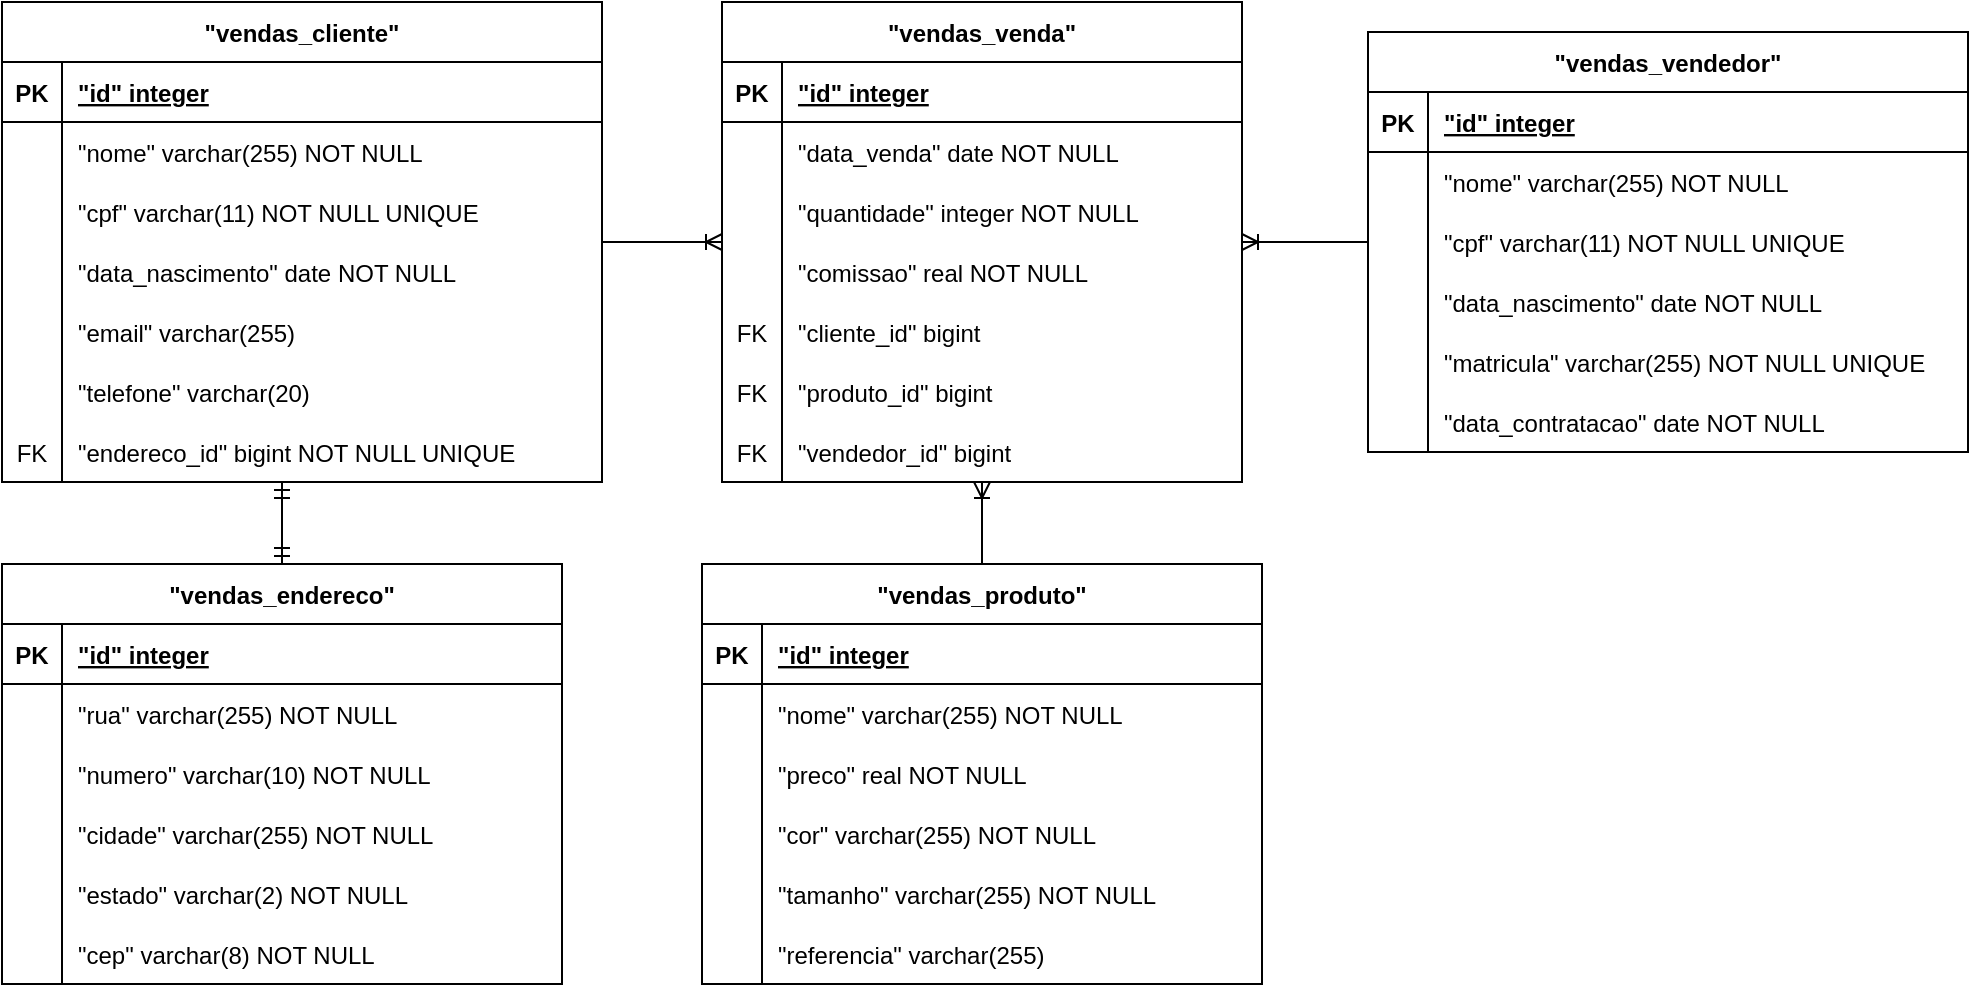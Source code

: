 <mxfile version="24.5.4" type="github">
  <diagram name="Page-1" id="e56a1550-8fbb-45ad-956c-1786394a9013">
    <mxGraphModel dx="2257" dy="690" grid="1" gridSize="10" guides="1" tooltips="1" connect="1" arrows="1" fold="1" page="1" pageScale="1" pageWidth="1100" pageHeight="850" background="none" math="0" shadow="0">
      <root>
        <mxCell id="0" />
        <mxCell id="1" parent="0" />
        <mxCell id="yMvYgfVgw_sqrPwZ4Fe--43" value="&quot;vendas_vendedor&quot;" style="shape=table;startSize=30;container=1;collapsible=1;childLayout=tableLayout;fixedRows=1;rowLines=0;fontStyle=1;align=center;resizeLast=1;" vertex="1" parent="1">
          <mxGeometry x="-397" y="55" width="300" height="210" as="geometry" />
        </mxCell>
        <mxCell id="yMvYgfVgw_sqrPwZ4Fe--44" value="" style="shape=tableRow;horizontal=0;startSize=0;swimlaneHead=0;swimlaneBody=0;fillColor=none;collapsible=0;dropTarget=0;points=[[0,0.5],[1,0.5]];portConstraint=eastwest;strokeColor=inherit;top=0;left=0;right=0;bottom=1;" vertex="1" parent="yMvYgfVgw_sqrPwZ4Fe--43">
          <mxGeometry y="30" width="300" height="30" as="geometry" />
        </mxCell>
        <mxCell id="yMvYgfVgw_sqrPwZ4Fe--45" value="PK" style="shape=partialRectangle;overflow=hidden;connectable=0;fillColor=none;strokeColor=inherit;top=0;left=0;bottom=0;right=0;fontStyle=1;" vertex="1" parent="yMvYgfVgw_sqrPwZ4Fe--44">
          <mxGeometry width="30" height="30" as="geometry">
            <mxRectangle width="30" height="30" as="alternateBounds" />
          </mxGeometry>
        </mxCell>
        <mxCell id="yMvYgfVgw_sqrPwZ4Fe--46" value="&quot;id&quot; integer " style="shape=partialRectangle;overflow=hidden;connectable=0;fillColor=none;align=left;strokeColor=inherit;top=0;left=0;bottom=0;right=0;spacingLeft=6;fontStyle=5;" vertex="1" parent="yMvYgfVgw_sqrPwZ4Fe--44">
          <mxGeometry x="30" width="270" height="30" as="geometry">
            <mxRectangle width="270" height="30" as="alternateBounds" />
          </mxGeometry>
        </mxCell>
        <mxCell id="yMvYgfVgw_sqrPwZ4Fe--47" value="" style="shape=tableRow;horizontal=0;startSize=0;swimlaneHead=0;swimlaneBody=0;fillColor=none;collapsible=0;dropTarget=0;points=[[0,0.5],[1,0.5]];portConstraint=eastwest;strokeColor=inherit;top=0;left=0;right=0;bottom=0;" vertex="1" parent="yMvYgfVgw_sqrPwZ4Fe--43">
          <mxGeometry y="60" width="300" height="30" as="geometry" />
        </mxCell>
        <mxCell id="yMvYgfVgw_sqrPwZ4Fe--48" value="" style="shape=partialRectangle;overflow=hidden;connectable=0;fillColor=none;strokeColor=inherit;top=0;left=0;bottom=0;right=0;" vertex="1" parent="yMvYgfVgw_sqrPwZ4Fe--47">
          <mxGeometry width="30" height="30" as="geometry">
            <mxRectangle width="30" height="30" as="alternateBounds" />
          </mxGeometry>
        </mxCell>
        <mxCell id="yMvYgfVgw_sqrPwZ4Fe--49" value="&quot;nome&quot; varchar(255) NOT NULL" style="shape=partialRectangle;overflow=hidden;connectable=0;fillColor=none;align=left;strokeColor=inherit;top=0;left=0;bottom=0;right=0;spacingLeft=6;" vertex="1" parent="yMvYgfVgw_sqrPwZ4Fe--47">
          <mxGeometry x="30" width="270" height="30" as="geometry">
            <mxRectangle width="270" height="30" as="alternateBounds" />
          </mxGeometry>
        </mxCell>
        <mxCell id="yMvYgfVgw_sqrPwZ4Fe--50" value="" style="shape=tableRow;horizontal=0;startSize=0;swimlaneHead=0;swimlaneBody=0;fillColor=none;collapsible=0;dropTarget=0;points=[[0,0.5],[1,0.5]];portConstraint=eastwest;strokeColor=inherit;top=0;left=0;right=0;bottom=0;" vertex="1" parent="yMvYgfVgw_sqrPwZ4Fe--43">
          <mxGeometry y="90" width="300" height="30" as="geometry" />
        </mxCell>
        <mxCell id="yMvYgfVgw_sqrPwZ4Fe--51" value="" style="shape=partialRectangle;overflow=hidden;connectable=0;fillColor=none;strokeColor=inherit;top=0;left=0;bottom=0;right=0;" vertex="1" parent="yMvYgfVgw_sqrPwZ4Fe--50">
          <mxGeometry width="30" height="30" as="geometry">
            <mxRectangle width="30" height="30" as="alternateBounds" />
          </mxGeometry>
        </mxCell>
        <mxCell id="yMvYgfVgw_sqrPwZ4Fe--52" value="&quot;cpf&quot; varchar(11) NOT NULL UNIQUE" style="shape=partialRectangle;overflow=hidden;connectable=0;fillColor=none;align=left;strokeColor=inherit;top=0;left=0;bottom=0;right=0;spacingLeft=6;" vertex="1" parent="yMvYgfVgw_sqrPwZ4Fe--50">
          <mxGeometry x="30" width="270" height="30" as="geometry">
            <mxRectangle width="270" height="30" as="alternateBounds" />
          </mxGeometry>
        </mxCell>
        <mxCell id="yMvYgfVgw_sqrPwZ4Fe--53" value="" style="shape=tableRow;horizontal=0;startSize=0;swimlaneHead=0;swimlaneBody=0;fillColor=none;collapsible=0;dropTarget=0;points=[[0,0.5],[1,0.5]];portConstraint=eastwest;strokeColor=inherit;top=0;left=0;right=0;bottom=0;" vertex="1" parent="yMvYgfVgw_sqrPwZ4Fe--43">
          <mxGeometry y="120" width="300" height="30" as="geometry" />
        </mxCell>
        <mxCell id="yMvYgfVgw_sqrPwZ4Fe--54" value="" style="shape=partialRectangle;overflow=hidden;connectable=0;fillColor=none;strokeColor=inherit;top=0;left=0;bottom=0;right=0;" vertex="1" parent="yMvYgfVgw_sqrPwZ4Fe--53">
          <mxGeometry width="30" height="30" as="geometry">
            <mxRectangle width="30" height="30" as="alternateBounds" />
          </mxGeometry>
        </mxCell>
        <mxCell id="yMvYgfVgw_sqrPwZ4Fe--55" value="&quot;data_nascimento&quot; date NOT NULL" style="shape=partialRectangle;overflow=hidden;connectable=0;fillColor=none;align=left;strokeColor=inherit;top=0;left=0;bottom=0;right=0;spacingLeft=6;" vertex="1" parent="yMvYgfVgw_sqrPwZ4Fe--53">
          <mxGeometry x="30" width="270" height="30" as="geometry">
            <mxRectangle width="270" height="30" as="alternateBounds" />
          </mxGeometry>
        </mxCell>
        <mxCell id="yMvYgfVgw_sqrPwZ4Fe--56" value="" style="shape=tableRow;horizontal=0;startSize=0;swimlaneHead=0;swimlaneBody=0;fillColor=none;collapsible=0;dropTarget=0;points=[[0,0.5],[1,0.5]];portConstraint=eastwest;strokeColor=inherit;top=0;left=0;right=0;bottom=0;" vertex="1" parent="yMvYgfVgw_sqrPwZ4Fe--43">
          <mxGeometry y="150" width="300" height="30" as="geometry" />
        </mxCell>
        <mxCell id="yMvYgfVgw_sqrPwZ4Fe--57" value="" style="shape=partialRectangle;overflow=hidden;connectable=0;fillColor=none;strokeColor=inherit;top=0;left=0;bottom=0;right=0;" vertex="1" parent="yMvYgfVgw_sqrPwZ4Fe--56">
          <mxGeometry width="30" height="30" as="geometry">
            <mxRectangle width="30" height="30" as="alternateBounds" />
          </mxGeometry>
        </mxCell>
        <mxCell id="yMvYgfVgw_sqrPwZ4Fe--58" value="&quot;matricula&quot; varchar(255) NOT NULL UNIQUE" style="shape=partialRectangle;overflow=hidden;connectable=0;fillColor=none;align=left;strokeColor=inherit;top=0;left=0;bottom=0;right=0;spacingLeft=6;" vertex="1" parent="yMvYgfVgw_sqrPwZ4Fe--56">
          <mxGeometry x="30" width="270" height="30" as="geometry">
            <mxRectangle width="270" height="30" as="alternateBounds" />
          </mxGeometry>
        </mxCell>
        <mxCell id="yMvYgfVgw_sqrPwZ4Fe--59" value="" style="shape=tableRow;horizontal=0;startSize=0;swimlaneHead=0;swimlaneBody=0;fillColor=none;collapsible=0;dropTarget=0;points=[[0,0.5],[1,0.5]];portConstraint=eastwest;strokeColor=inherit;top=0;left=0;right=0;bottom=0;" vertex="1" parent="yMvYgfVgw_sqrPwZ4Fe--43">
          <mxGeometry y="180" width="300" height="30" as="geometry" />
        </mxCell>
        <mxCell id="yMvYgfVgw_sqrPwZ4Fe--60" value="" style="shape=partialRectangle;overflow=hidden;connectable=0;fillColor=none;strokeColor=inherit;top=0;left=0;bottom=0;right=0;" vertex="1" parent="yMvYgfVgw_sqrPwZ4Fe--59">
          <mxGeometry width="30" height="30" as="geometry">
            <mxRectangle width="30" height="30" as="alternateBounds" />
          </mxGeometry>
        </mxCell>
        <mxCell id="yMvYgfVgw_sqrPwZ4Fe--61" value="&quot;data_contratacao&quot; date NOT NULL" style="shape=partialRectangle;overflow=hidden;connectable=0;fillColor=none;align=left;strokeColor=inherit;top=0;left=0;bottom=0;right=0;spacingLeft=6;" vertex="1" parent="yMvYgfVgw_sqrPwZ4Fe--59">
          <mxGeometry x="30" width="270" height="30" as="geometry">
            <mxRectangle width="270" height="30" as="alternateBounds" />
          </mxGeometry>
        </mxCell>
        <mxCell id="yMvYgfVgw_sqrPwZ4Fe--62" value="&quot;vendas_cliente&quot;" style="shape=table;startSize=30;container=1;collapsible=1;childLayout=tableLayout;fixedRows=1;rowLines=0;fontStyle=1;align=center;resizeLast=1;" vertex="1" parent="1">
          <mxGeometry x="-1080" y="40" width="300" height="240" as="geometry" />
        </mxCell>
        <mxCell id="yMvYgfVgw_sqrPwZ4Fe--63" value="" style="shape=tableRow;horizontal=0;startSize=0;swimlaneHead=0;swimlaneBody=0;fillColor=none;collapsible=0;dropTarget=0;points=[[0,0.5],[1,0.5]];portConstraint=eastwest;strokeColor=inherit;top=0;left=0;right=0;bottom=1;" vertex="1" parent="yMvYgfVgw_sqrPwZ4Fe--62">
          <mxGeometry y="30" width="300" height="30" as="geometry" />
        </mxCell>
        <mxCell id="yMvYgfVgw_sqrPwZ4Fe--64" value="PK" style="shape=partialRectangle;overflow=hidden;connectable=0;fillColor=none;strokeColor=inherit;top=0;left=0;bottom=0;right=0;fontStyle=1;" vertex="1" parent="yMvYgfVgw_sqrPwZ4Fe--63">
          <mxGeometry width="30" height="30" as="geometry">
            <mxRectangle width="30" height="30" as="alternateBounds" />
          </mxGeometry>
        </mxCell>
        <mxCell id="yMvYgfVgw_sqrPwZ4Fe--65" value="&quot;id&quot; integer " style="shape=partialRectangle;overflow=hidden;connectable=0;fillColor=none;align=left;strokeColor=inherit;top=0;left=0;bottom=0;right=0;spacingLeft=6;fontStyle=5;" vertex="1" parent="yMvYgfVgw_sqrPwZ4Fe--63">
          <mxGeometry x="30" width="270" height="30" as="geometry">
            <mxRectangle width="270" height="30" as="alternateBounds" />
          </mxGeometry>
        </mxCell>
        <mxCell id="yMvYgfVgw_sqrPwZ4Fe--66" value="" style="shape=tableRow;horizontal=0;startSize=0;swimlaneHead=0;swimlaneBody=0;fillColor=none;collapsible=0;dropTarget=0;points=[[0,0.5],[1,0.5]];portConstraint=eastwest;strokeColor=inherit;top=0;left=0;right=0;bottom=0;" vertex="1" parent="yMvYgfVgw_sqrPwZ4Fe--62">
          <mxGeometry y="60" width="300" height="30" as="geometry" />
        </mxCell>
        <mxCell id="yMvYgfVgw_sqrPwZ4Fe--67" value="" style="shape=partialRectangle;overflow=hidden;connectable=0;fillColor=none;strokeColor=inherit;top=0;left=0;bottom=0;right=0;" vertex="1" parent="yMvYgfVgw_sqrPwZ4Fe--66">
          <mxGeometry width="30" height="30" as="geometry">
            <mxRectangle width="30" height="30" as="alternateBounds" />
          </mxGeometry>
        </mxCell>
        <mxCell id="yMvYgfVgw_sqrPwZ4Fe--68" value="&quot;nome&quot; varchar(255) NOT NULL" style="shape=partialRectangle;overflow=hidden;connectable=0;fillColor=none;align=left;strokeColor=inherit;top=0;left=0;bottom=0;right=0;spacingLeft=6;" vertex="1" parent="yMvYgfVgw_sqrPwZ4Fe--66">
          <mxGeometry x="30" width="270" height="30" as="geometry">
            <mxRectangle width="270" height="30" as="alternateBounds" />
          </mxGeometry>
        </mxCell>
        <mxCell id="yMvYgfVgw_sqrPwZ4Fe--69" value="" style="shape=tableRow;horizontal=0;startSize=0;swimlaneHead=0;swimlaneBody=0;fillColor=none;collapsible=0;dropTarget=0;points=[[0,0.5],[1,0.5]];portConstraint=eastwest;strokeColor=inherit;top=0;left=0;right=0;bottom=0;" vertex="1" parent="yMvYgfVgw_sqrPwZ4Fe--62">
          <mxGeometry y="90" width="300" height="30" as="geometry" />
        </mxCell>
        <mxCell id="yMvYgfVgw_sqrPwZ4Fe--70" value="" style="shape=partialRectangle;overflow=hidden;connectable=0;fillColor=none;strokeColor=inherit;top=0;left=0;bottom=0;right=0;" vertex="1" parent="yMvYgfVgw_sqrPwZ4Fe--69">
          <mxGeometry width="30" height="30" as="geometry">
            <mxRectangle width="30" height="30" as="alternateBounds" />
          </mxGeometry>
        </mxCell>
        <mxCell id="yMvYgfVgw_sqrPwZ4Fe--71" value="&quot;cpf&quot; varchar(11) NOT NULL UNIQUE" style="shape=partialRectangle;overflow=hidden;connectable=0;fillColor=none;align=left;strokeColor=inherit;top=0;left=0;bottom=0;right=0;spacingLeft=6;" vertex="1" parent="yMvYgfVgw_sqrPwZ4Fe--69">
          <mxGeometry x="30" width="270" height="30" as="geometry">
            <mxRectangle width="270" height="30" as="alternateBounds" />
          </mxGeometry>
        </mxCell>
        <mxCell id="yMvYgfVgw_sqrPwZ4Fe--72" value="" style="shape=tableRow;horizontal=0;startSize=0;swimlaneHead=0;swimlaneBody=0;fillColor=none;collapsible=0;dropTarget=0;points=[[0,0.5],[1,0.5]];portConstraint=eastwest;strokeColor=inherit;top=0;left=0;right=0;bottom=0;" vertex="1" parent="yMvYgfVgw_sqrPwZ4Fe--62">
          <mxGeometry y="120" width="300" height="30" as="geometry" />
        </mxCell>
        <mxCell id="yMvYgfVgw_sqrPwZ4Fe--73" value="" style="shape=partialRectangle;overflow=hidden;connectable=0;fillColor=none;strokeColor=inherit;top=0;left=0;bottom=0;right=0;" vertex="1" parent="yMvYgfVgw_sqrPwZ4Fe--72">
          <mxGeometry width="30" height="30" as="geometry">
            <mxRectangle width="30" height="30" as="alternateBounds" />
          </mxGeometry>
        </mxCell>
        <mxCell id="yMvYgfVgw_sqrPwZ4Fe--74" value="&quot;data_nascimento&quot; date NOT NULL" style="shape=partialRectangle;overflow=hidden;connectable=0;fillColor=none;align=left;strokeColor=inherit;top=0;left=0;bottom=0;right=0;spacingLeft=6;" vertex="1" parent="yMvYgfVgw_sqrPwZ4Fe--72">
          <mxGeometry x="30" width="270" height="30" as="geometry">
            <mxRectangle width="270" height="30" as="alternateBounds" />
          </mxGeometry>
        </mxCell>
        <mxCell id="yMvYgfVgw_sqrPwZ4Fe--75" value="" style="shape=tableRow;horizontal=0;startSize=0;swimlaneHead=0;swimlaneBody=0;fillColor=none;collapsible=0;dropTarget=0;points=[[0,0.5],[1,0.5]];portConstraint=eastwest;strokeColor=inherit;top=0;left=0;right=0;bottom=0;" vertex="1" parent="yMvYgfVgw_sqrPwZ4Fe--62">
          <mxGeometry y="150" width="300" height="30" as="geometry" />
        </mxCell>
        <mxCell id="yMvYgfVgw_sqrPwZ4Fe--76" value="" style="shape=partialRectangle;overflow=hidden;connectable=0;fillColor=none;strokeColor=inherit;top=0;left=0;bottom=0;right=0;" vertex="1" parent="yMvYgfVgw_sqrPwZ4Fe--75">
          <mxGeometry width="30" height="30" as="geometry">
            <mxRectangle width="30" height="30" as="alternateBounds" />
          </mxGeometry>
        </mxCell>
        <mxCell id="yMvYgfVgw_sqrPwZ4Fe--77" value="&quot;email&quot; varchar(255) " style="shape=partialRectangle;overflow=hidden;connectable=0;fillColor=none;align=left;strokeColor=inherit;top=0;left=0;bottom=0;right=0;spacingLeft=6;" vertex="1" parent="yMvYgfVgw_sqrPwZ4Fe--75">
          <mxGeometry x="30" width="270" height="30" as="geometry">
            <mxRectangle width="270" height="30" as="alternateBounds" />
          </mxGeometry>
        </mxCell>
        <mxCell id="yMvYgfVgw_sqrPwZ4Fe--78" value="" style="shape=tableRow;horizontal=0;startSize=0;swimlaneHead=0;swimlaneBody=0;fillColor=none;collapsible=0;dropTarget=0;points=[[0,0.5],[1,0.5]];portConstraint=eastwest;strokeColor=inherit;top=0;left=0;right=0;bottom=0;" vertex="1" parent="yMvYgfVgw_sqrPwZ4Fe--62">
          <mxGeometry y="180" width="300" height="30" as="geometry" />
        </mxCell>
        <mxCell id="yMvYgfVgw_sqrPwZ4Fe--79" value="" style="shape=partialRectangle;overflow=hidden;connectable=0;fillColor=none;strokeColor=inherit;top=0;left=0;bottom=0;right=0;" vertex="1" parent="yMvYgfVgw_sqrPwZ4Fe--78">
          <mxGeometry width="30" height="30" as="geometry">
            <mxRectangle width="30" height="30" as="alternateBounds" />
          </mxGeometry>
        </mxCell>
        <mxCell id="yMvYgfVgw_sqrPwZ4Fe--80" value="&quot;telefone&quot; varchar(20) " style="shape=partialRectangle;overflow=hidden;connectable=0;fillColor=none;align=left;strokeColor=inherit;top=0;left=0;bottom=0;right=0;spacingLeft=6;" vertex="1" parent="yMvYgfVgw_sqrPwZ4Fe--78">
          <mxGeometry x="30" width="270" height="30" as="geometry">
            <mxRectangle width="270" height="30" as="alternateBounds" />
          </mxGeometry>
        </mxCell>
        <mxCell id="yMvYgfVgw_sqrPwZ4Fe--81" value="" style="shape=tableRow;horizontal=0;startSize=0;swimlaneHead=0;swimlaneBody=0;fillColor=none;collapsible=0;dropTarget=0;points=[[0,0.5],[1,0.5]];portConstraint=eastwest;strokeColor=inherit;top=0;left=0;right=0;bottom=0;" vertex="1" parent="yMvYgfVgw_sqrPwZ4Fe--62">
          <mxGeometry y="210" width="300" height="30" as="geometry" />
        </mxCell>
        <mxCell id="yMvYgfVgw_sqrPwZ4Fe--82" value="FK" style="shape=partialRectangle;overflow=hidden;connectable=0;fillColor=none;strokeColor=inherit;top=0;left=0;bottom=0;right=0;fontStyle=0" vertex="1" parent="yMvYgfVgw_sqrPwZ4Fe--81">
          <mxGeometry width="30" height="30" as="geometry">
            <mxRectangle width="30" height="30" as="alternateBounds" />
          </mxGeometry>
        </mxCell>
        <mxCell id="yMvYgfVgw_sqrPwZ4Fe--83" value="&quot;endereco_id&quot; bigint NOT NULL UNIQUE" style="shape=partialRectangle;overflow=hidden;connectable=0;fillColor=none;align=left;strokeColor=inherit;top=0;left=0;bottom=0;right=0;spacingLeft=6;" vertex="1" parent="yMvYgfVgw_sqrPwZ4Fe--81">
          <mxGeometry x="30" width="270" height="30" as="geometry">
            <mxRectangle width="270" height="30" as="alternateBounds" />
          </mxGeometry>
        </mxCell>
        <mxCell id="yMvYgfVgw_sqrPwZ4Fe--84" value="&quot;vendas_produto&quot;" style="shape=table;startSize=30;container=1;collapsible=1;childLayout=tableLayout;fixedRows=1;rowLines=0;fontStyle=1;align=center;resizeLast=1;" vertex="1" parent="1">
          <mxGeometry x="-730" y="321" width="280" height="210" as="geometry" />
        </mxCell>
        <mxCell id="yMvYgfVgw_sqrPwZ4Fe--85" value="" style="shape=tableRow;horizontal=0;startSize=0;swimlaneHead=0;swimlaneBody=0;fillColor=none;collapsible=0;dropTarget=0;points=[[0,0.5],[1,0.5]];portConstraint=eastwest;strokeColor=inherit;top=0;left=0;right=0;bottom=1;" vertex="1" parent="yMvYgfVgw_sqrPwZ4Fe--84">
          <mxGeometry y="30" width="280" height="30" as="geometry" />
        </mxCell>
        <mxCell id="yMvYgfVgw_sqrPwZ4Fe--86" value="PK" style="shape=partialRectangle;overflow=hidden;connectable=0;fillColor=none;strokeColor=inherit;top=0;left=0;bottom=0;right=0;fontStyle=1;" vertex="1" parent="yMvYgfVgw_sqrPwZ4Fe--85">
          <mxGeometry width="30" height="30" as="geometry">
            <mxRectangle width="30" height="30" as="alternateBounds" />
          </mxGeometry>
        </mxCell>
        <mxCell id="yMvYgfVgw_sqrPwZ4Fe--87" value="&quot;id&quot; integer " style="shape=partialRectangle;overflow=hidden;connectable=0;fillColor=none;align=left;strokeColor=inherit;top=0;left=0;bottom=0;right=0;spacingLeft=6;fontStyle=5;" vertex="1" parent="yMvYgfVgw_sqrPwZ4Fe--85">
          <mxGeometry x="30" width="250" height="30" as="geometry">
            <mxRectangle width="250" height="30" as="alternateBounds" />
          </mxGeometry>
        </mxCell>
        <mxCell id="yMvYgfVgw_sqrPwZ4Fe--88" value="" style="shape=tableRow;horizontal=0;startSize=0;swimlaneHead=0;swimlaneBody=0;fillColor=none;collapsible=0;dropTarget=0;points=[[0,0.5],[1,0.5]];portConstraint=eastwest;strokeColor=inherit;top=0;left=0;right=0;bottom=0;" vertex="1" parent="yMvYgfVgw_sqrPwZ4Fe--84">
          <mxGeometry y="60" width="280" height="30" as="geometry" />
        </mxCell>
        <mxCell id="yMvYgfVgw_sqrPwZ4Fe--89" value="" style="shape=partialRectangle;overflow=hidden;connectable=0;fillColor=none;strokeColor=inherit;top=0;left=0;bottom=0;right=0;" vertex="1" parent="yMvYgfVgw_sqrPwZ4Fe--88">
          <mxGeometry width="30" height="30" as="geometry">
            <mxRectangle width="30" height="30" as="alternateBounds" />
          </mxGeometry>
        </mxCell>
        <mxCell id="yMvYgfVgw_sqrPwZ4Fe--90" value="&quot;nome&quot; varchar(255) NOT NULL" style="shape=partialRectangle;overflow=hidden;connectable=0;fillColor=none;align=left;strokeColor=inherit;top=0;left=0;bottom=0;right=0;spacingLeft=6;" vertex="1" parent="yMvYgfVgw_sqrPwZ4Fe--88">
          <mxGeometry x="30" width="250" height="30" as="geometry">
            <mxRectangle width="250" height="30" as="alternateBounds" />
          </mxGeometry>
        </mxCell>
        <mxCell id="yMvYgfVgw_sqrPwZ4Fe--91" value="" style="shape=tableRow;horizontal=0;startSize=0;swimlaneHead=0;swimlaneBody=0;fillColor=none;collapsible=0;dropTarget=0;points=[[0,0.5],[1,0.5]];portConstraint=eastwest;strokeColor=inherit;top=0;left=0;right=0;bottom=0;" vertex="1" parent="yMvYgfVgw_sqrPwZ4Fe--84">
          <mxGeometry y="90" width="280" height="30" as="geometry" />
        </mxCell>
        <mxCell id="yMvYgfVgw_sqrPwZ4Fe--92" value="" style="shape=partialRectangle;overflow=hidden;connectable=0;fillColor=none;strokeColor=inherit;top=0;left=0;bottom=0;right=0;" vertex="1" parent="yMvYgfVgw_sqrPwZ4Fe--91">
          <mxGeometry width="30" height="30" as="geometry">
            <mxRectangle width="30" height="30" as="alternateBounds" />
          </mxGeometry>
        </mxCell>
        <mxCell id="yMvYgfVgw_sqrPwZ4Fe--93" value="&quot;preco&quot; real NOT NULL" style="shape=partialRectangle;overflow=hidden;connectable=0;fillColor=none;align=left;strokeColor=inherit;top=0;left=0;bottom=0;right=0;spacingLeft=6;" vertex="1" parent="yMvYgfVgw_sqrPwZ4Fe--91">
          <mxGeometry x="30" width="250" height="30" as="geometry">
            <mxRectangle width="250" height="30" as="alternateBounds" />
          </mxGeometry>
        </mxCell>
        <mxCell id="yMvYgfVgw_sqrPwZ4Fe--94" value="" style="shape=tableRow;horizontal=0;startSize=0;swimlaneHead=0;swimlaneBody=0;fillColor=none;collapsible=0;dropTarget=0;points=[[0,0.5],[1,0.5]];portConstraint=eastwest;strokeColor=inherit;top=0;left=0;right=0;bottom=0;" vertex="1" parent="yMvYgfVgw_sqrPwZ4Fe--84">
          <mxGeometry y="120" width="280" height="30" as="geometry" />
        </mxCell>
        <mxCell id="yMvYgfVgw_sqrPwZ4Fe--95" value="" style="shape=partialRectangle;overflow=hidden;connectable=0;fillColor=none;strokeColor=inherit;top=0;left=0;bottom=0;right=0;" vertex="1" parent="yMvYgfVgw_sqrPwZ4Fe--94">
          <mxGeometry width="30" height="30" as="geometry">
            <mxRectangle width="30" height="30" as="alternateBounds" />
          </mxGeometry>
        </mxCell>
        <mxCell id="yMvYgfVgw_sqrPwZ4Fe--96" value="&quot;cor&quot; varchar(255) NOT NULL" style="shape=partialRectangle;overflow=hidden;connectable=0;fillColor=none;align=left;strokeColor=inherit;top=0;left=0;bottom=0;right=0;spacingLeft=6;" vertex="1" parent="yMvYgfVgw_sqrPwZ4Fe--94">
          <mxGeometry x="30" width="250" height="30" as="geometry">
            <mxRectangle width="250" height="30" as="alternateBounds" />
          </mxGeometry>
        </mxCell>
        <mxCell id="yMvYgfVgw_sqrPwZ4Fe--97" value="" style="shape=tableRow;horizontal=0;startSize=0;swimlaneHead=0;swimlaneBody=0;fillColor=none;collapsible=0;dropTarget=0;points=[[0,0.5],[1,0.5]];portConstraint=eastwest;strokeColor=inherit;top=0;left=0;right=0;bottom=0;" vertex="1" parent="yMvYgfVgw_sqrPwZ4Fe--84">
          <mxGeometry y="150" width="280" height="30" as="geometry" />
        </mxCell>
        <mxCell id="yMvYgfVgw_sqrPwZ4Fe--98" value="" style="shape=partialRectangle;overflow=hidden;connectable=0;fillColor=none;strokeColor=inherit;top=0;left=0;bottom=0;right=0;" vertex="1" parent="yMvYgfVgw_sqrPwZ4Fe--97">
          <mxGeometry width="30" height="30" as="geometry">
            <mxRectangle width="30" height="30" as="alternateBounds" />
          </mxGeometry>
        </mxCell>
        <mxCell id="yMvYgfVgw_sqrPwZ4Fe--99" value="&quot;tamanho&quot; varchar(255) NOT NULL" style="shape=partialRectangle;overflow=hidden;connectable=0;fillColor=none;align=left;strokeColor=inherit;top=0;left=0;bottom=0;right=0;spacingLeft=6;" vertex="1" parent="yMvYgfVgw_sqrPwZ4Fe--97">
          <mxGeometry x="30" width="250" height="30" as="geometry">
            <mxRectangle width="250" height="30" as="alternateBounds" />
          </mxGeometry>
        </mxCell>
        <mxCell id="yMvYgfVgw_sqrPwZ4Fe--100" value="" style="shape=tableRow;horizontal=0;startSize=0;swimlaneHead=0;swimlaneBody=0;fillColor=none;collapsible=0;dropTarget=0;points=[[0,0.5],[1,0.5]];portConstraint=eastwest;strokeColor=inherit;top=0;left=0;right=0;bottom=0;" vertex="1" parent="yMvYgfVgw_sqrPwZ4Fe--84">
          <mxGeometry y="180" width="280" height="30" as="geometry" />
        </mxCell>
        <mxCell id="yMvYgfVgw_sqrPwZ4Fe--101" value="" style="shape=partialRectangle;overflow=hidden;connectable=0;fillColor=none;strokeColor=inherit;top=0;left=0;bottom=0;right=0;" vertex="1" parent="yMvYgfVgw_sqrPwZ4Fe--100">
          <mxGeometry width="30" height="30" as="geometry">
            <mxRectangle width="30" height="30" as="alternateBounds" />
          </mxGeometry>
        </mxCell>
        <mxCell id="yMvYgfVgw_sqrPwZ4Fe--102" value="&quot;referencia&quot; varchar(255)" style="shape=partialRectangle;overflow=hidden;connectable=0;fillColor=none;align=left;strokeColor=inherit;top=0;left=0;bottom=0;right=0;spacingLeft=6;" vertex="1" parent="yMvYgfVgw_sqrPwZ4Fe--100">
          <mxGeometry x="30" width="250" height="30" as="geometry">
            <mxRectangle width="250" height="30" as="alternateBounds" />
          </mxGeometry>
        </mxCell>
        <mxCell id="yMvYgfVgw_sqrPwZ4Fe--103" value="&quot;vendas_venda&quot;" style="shape=table;startSize=30;container=1;collapsible=1;childLayout=tableLayout;fixedRows=1;rowLines=0;fontStyle=1;align=center;resizeLast=1;rotation=0;" vertex="1" parent="1">
          <mxGeometry x="-720" y="40" width="260" height="240" as="geometry" />
        </mxCell>
        <mxCell id="yMvYgfVgw_sqrPwZ4Fe--104" value="" style="shape=tableRow;horizontal=0;startSize=0;swimlaneHead=0;swimlaneBody=0;fillColor=none;collapsible=0;dropTarget=0;points=[[0,0.5],[1,0.5]];portConstraint=eastwest;strokeColor=inherit;top=0;left=0;right=0;bottom=1;" vertex="1" parent="yMvYgfVgw_sqrPwZ4Fe--103">
          <mxGeometry y="30" width="260" height="30" as="geometry" />
        </mxCell>
        <mxCell id="yMvYgfVgw_sqrPwZ4Fe--105" value="PK" style="shape=partialRectangle;overflow=hidden;connectable=0;fillColor=none;strokeColor=inherit;top=0;left=0;bottom=0;right=0;fontStyle=1;" vertex="1" parent="yMvYgfVgw_sqrPwZ4Fe--104">
          <mxGeometry width="30" height="30" as="geometry">
            <mxRectangle width="30" height="30" as="alternateBounds" />
          </mxGeometry>
        </mxCell>
        <mxCell id="yMvYgfVgw_sqrPwZ4Fe--106" value="&quot;id&quot; integer " style="shape=partialRectangle;overflow=hidden;connectable=0;fillColor=none;align=left;strokeColor=inherit;top=0;left=0;bottom=0;right=0;spacingLeft=6;fontStyle=5;" vertex="1" parent="yMvYgfVgw_sqrPwZ4Fe--104">
          <mxGeometry x="30" width="230" height="30" as="geometry">
            <mxRectangle width="230" height="30" as="alternateBounds" />
          </mxGeometry>
        </mxCell>
        <mxCell id="yMvYgfVgw_sqrPwZ4Fe--107" value="" style="shape=tableRow;horizontal=0;startSize=0;swimlaneHead=0;swimlaneBody=0;fillColor=none;collapsible=0;dropTarget=0;points=[[0,0.5],[1,0.5]];portConstraint=eastwest;strokeColor=inherit;top=0;left=0;right=0;bottom=0;" vertex="1" parent="yMvYgfVgw_sqrPwZ4Fe--103">
          <mxGeometry y="60" width="260" height="30" as="geometry" />
        </mxCell>
        <mxCell id="yMvYgfVgw_sqrPwZ4Fe--108" value="" style="shape=partialRectangle;overflow=hidden;connectable=0;fillColor=none;strokeColor=inherit;top=0;left=0;bottom=0;right=0;" vertex="1" parent="yMvYgfVgw_sqrPwZ4Fe--107">
          <mxGeometry width="30" height="30" as="geometry">
            <mxRectangle width="30" height="30" as="alternateBounds" />
          </mxGeometry>
        </mxCell>
        <mxCell id="yMvYgfVgw_sqrPwZ4Fe--109" value="&quot;data_venda&quot; date NOT NULL" style="shape=partialRectangle;overflow=hidden;connectable=0;fillColor=none;align=left;strokeColor=inherit;top=0;left=0;bottom=0;right=0;spacingLeft=6;" vertex="1" parent="yMvYgfVgw_sqrPwZ4Fe--107">
          <mxGeometry x="30" width="230" height="30" as="geometry">
            <mxRectangle width="230" height="30" as="alternateBounds" />
          </mxGeometry>
        </mxCell>
        <mxCell id="yMvYgfVgw_sqrPwZ4Fe--110" value="" style="shape=tableRow;horizontal=0;startSize=0;swimlaneHead=0;swimlaneBody=0;fillColor=none;collapsible=0;dropTarget=0;points=[[0,0.5],[1,0.5]];portConstraint=eastwest;strokeColor=inherit;top=0;left=0;right=0;bottom=0;" vertex="1" parent="yMvYgfVgw_sqrPwZ4Fe--103">
          <mxGeometry y="90" width="260" height="30" as="geometry" />
        </mxCell>
        <mxCell id="yMvYgfVgw_sqrPwZ4Fe--111" value="" style="shape=partialRectangle;overflow=hidden;connectable=0;fillColor=none;strokeColor=inherit;top=0;left=0;bottom=0;right=0;" vertex="1" parent="yMvYgfVgw_sqrPwZ4Fe--110">
          <mxGeometry width="30" height="30" as="geometry">
            <mxRectangle width="30" height="30" as="alternateBounds" />
          </mxGeometry>
        </mxCell>
        <mxCell id="yMvYgfVgw_sqrPwZ4Fe--112" value="&quot;quantidade&quot; integer NOT NULL" style="shape=partialRectangle;overflow=hidden;connectable=0;fillColor=none;align=left;strokeColor=inherit;top=0;left=0;bottom=0;right=0;spacingLeft=6;" vertex="1" parent="yMvYgfVgw_sqrPwZ4Fe--110">
          <mxGeometry x="30" width="230" height="30" as="geometry">
            <mxRectangle width="230" height="30" as="alternateBounds" />
          </mxGeometry>
        </mxCell>
        <mxCell id="yMvYgfVgw_sqrPwZ4Fe--113" value="" style="shape=tableRow;horizontal=0;startSize=0;swimlaneHead=0;swimlaneBody=0;fillColor=none;collapsible=0;dropTarget=0;points=[[0,0.5],[1,0.5]];portConstraint=eastwest;strokeColor=inherit;top=0;left=0;right=0;bottom=0;" vertex="1" parent="yMvYgfVgw_sqrPwZ4Fe--103">
          <mxGeometry y="120" width="260" height="30" as="geometry" />
        </mxCell>
        <mxCell id="yMvYgfVgw_sqrPwZ4Fe--114" value="" style="shape=partialRectangle;overflow=hidden;connectable=0;fillColor=none;strokeColor=inherit;top=0;left=0;bottom=0;right=0;" vertex="1" parent="yMvYgfVgw_sqrPwZ4Fe--113">
          <mxGeometry width="30" height="30" as="geometry">
            <mxRectangle width="30" height="30" as="alternateBounds" />
          </mxGeometry>
        </mxCell>
        <mxCell id="yMvYgfVgw_sqrPwZ4Fe--115" value="&quot;comissao&quot; real NOT NULL" style="shape=partialRectangle;overflow=hidden;connectable=0;fillColor=none;align=left;strokeColor=inherit;top=0;left=0;bottom=0;right=0;spacingLeft=6;" vertex="1" parent="yMvYgfVgw_sqrPwZ4Fe--113">
          <mxGeometry x="30" width="230" height="30" as="geometry">
            <mxRectangle width="230" height="30" as="alternateBounds" />
          </mxGeometry>
        </mxCell>
        <mxCell id="yMvYgfVgw_sqrPwZ4Fe--116" value="" style="shape=tableRow;horizontal=0;startSize=0;swimlaneHead=0;swimlaneBody=0;fillColor=none;collapsible=0;dropTarget=0;points=[[0,0.5],[1,0.5]];portConstraint=eastwest;strokeColor=inherit;top=0;left=0;right=0;bottom=0;" vertex="1" parent="yMvYgfVgw_sqrPwZ4Fe--103">
          <mxGeometry y="150" width="260" height="30" as="geometry" />
        </mxCell>
        <mxCell id="yMvYgfVgw_sqrPwZ4Fe--117" value="FK" style="shape=partialRectangle;overflow=hidden;connectable=0;fillColor=none;strokeColor=inherit;top=0;left=0;bottom=0;right=0;" vertex="1" parent="yMvYgfVgw_sqrPwZ4Fe--116">
          <mxGeometry width="30" height="30" as="geometry">
            <mxRectangle width="30" height="30" as="alternateBounds" />
          </mxGeometry>
        </mxCell>
        <mxCell id="yMvYgfVgw_sqrPwZ4Fe--118" value="&quot;cliente_id&quot; bigint " style="shape=partialRectangle;overflow=hidden;connectable=0;fillColor=none;align=left;strokeColor=inherit;top=0;left=0;bottom=0;right=0;spacingLeft=6;" vertex="1" parent="yMvYgfVgw_sqrPwZ4Fe--116">
          <mxGeometry x="30" width="230" height="30" as="geometry">
            <mxRectangle width="230" height="30" as="alternateBounds" />
          </mxGeometry>
        </mxCell>
        <mxCell id="yMvYgfVgw_sqrPwZ4Fe--119" value="" style="shape=tableRow;horizontal=0;startSize=0;swimlaneHead=0;swimlaneBody=0;fillColor=none;collapsible=0;dropTarget=0;points=[[0,0.5],[1,0.5]];portConstraint=eastwest;strokeColor=inherit;top=0;left=0;right=0;bottom=0;" vertex="1" parent="yMvYgfVgw_sqrPwZ4Fe--103">
          <mxGeometry y="180" width="260" height="30" as="geometry" />
        </mxCell>
        <mxCell id="yMvYgfVgw_sqrPwZ4Fe--120" value="FK" style="shape=partialRectangle;overflow=hidden;connectable=0;fillColor=none;strokeColor=inherit;top=0;left=0;bottom=0;right=0;" vertex="1" parent="yMvYgfVgw_sqrPwZ4Fe--119">
          <mxGeometry width="30" height="30" as="geometry">
            <mxRectangle width="30" height="30" as="alternateBounds" />
          </mxGeometry>
        </mxCell>
        <mxCell id="yMvYgfVgw_sqrPwZ4Fe--121" value="&quot;produto_id&quot; bigint " style="shape=partialRectangle;overflow=hidden;connectable=0;fillColor=none;align=left;strokeColor=inherit;top=0;left=0;bottom=0;right=0;spacingLeft=6;" vertex="1" parent="yMvYgfVgw_sqrPwZ4Fe--119">
          <mxGeometry x="30" width="230" height="30" as="geometry">
            <mxRectangle width="230" height="30" as="alternateBounds" />
          </mxGeometry>
        </mxCell>
        <mxCell id="yMvYgfVgw_sqrPwZ4Fe--122" value="" style="shape=tableRow;horizontal=0;startSize=0;swimlaneHead=0;swimlaneBody=0;fillColor=none;collapsible=0;dropTarget=0;points=[[0,0.5],[1,0.5]];portConstraint=eastwest;strokeColor=inherit;top=0;left=0;right=0;bottom=0;" vertex="1" parent="yMvYgfVgw_sqrPwZ4Fe--103">
          <mxGeometry y="210" width="260" height="30" as="geometry" />
        </mxCell>
        <mxCell id="yMvYgfVgw_sqrPwZ4Fe--123" value="FK" style="shape=partialRectangle;overflow=hidden;connectable=0;fillColor=none;strokeColor=inherit;top=0;left=0;bottom=0;right=0;" vertex="1" parent="yMvYgfVgw_sqrPwZ4Fe--122">
          <mxGeometry width="30" height="30" as="geometry">
            <mxRectangle width="30" height="30" as="alternateBounds" />
          </mxGeometry>
        </mxCell>
        <mxCell id="yMvYgfVgw_sqrPwZ4Fe--124" value="&quot;vendedor_id&quot; bigint " style="shape=partialRectangle;overflow=hidden;connectable=0;fillColor=none;align=left;strokeColor=inherit;top=0;left=0;bottom=0;right=0;spacingLeft=6;" vertex="1" parent="yMvYgfVgw_sqrPwZ4Fe--122">
          <mxGeometry x="30" width="230" height="30" as="geometry">
            <mxRectangle width="230" height="30" as="alternateBounds" />
          </mxGeometry>
        </mxCell>
        <mxCell id="yMvYgfVgw_sqrPwZ4Fe--125" value="" style="fontSize=12;html=1;endArrow=ERoneToMany;rounded=0;edgeStyle=orthogonalEdgeStyle;" edge="1" parent="1" source="yMvYgfVgw_sqrPwZ4Fe--43" target="yMvYgfVgw_sqrPwZ4Fe--103">
          <mxGeometry width="100" height="100" relative="1" as="geometry">
            <mxPoint x="-820" y="260" as="sourcePoint" />
            <mxPoint x="-720" y="160" as="targetPoint" />
          </mxGeometry>
        </mxCell>
        <mxCell id="yMvYgfVgw_sqrPwZ4Fe--130" value="&quot;vendas_endereco&quot;" style="shape=table;startSize=30;container=1;collapsible=1;childLayout=tableLayout;fixedRows=1;rowLines=0;fontStyle=1;align=center;resizeLast=1;" vertex="1" parent="1">
          <mxGeometry x="-1080" y="321" width="280" height="210" as="geometry" />
        </mxCell>
        <mxCell id="yMvYgfVgw_sqrPwZ4Fe--131" value="" style="shape=tableRow;horizontal=0;startSize=0;swimlaneHead=0;swimlaneBody=0;fillColor=none;collapsible=0;dropTarget=0;points=[[0,0.5],[1,0.5]];portConstraint=eastwest;strokeColor=inherit;top=0;left=0;right=0;bottom=1;" vertex="1" parent="yMvYgfVgw_sqrPwZ4Fe--130">
          <mxGeometry y="30" width="280" height="30" as="geometry" />
        </mxCell>
        <mxCell id="yMvYgfVgw_sqrPwZ4Fe--132" value="PK" style="shape=partialRectangle;overflow=hidden;connectable=0;fillColor=none;strokeColor=inherit;top=0;left=0;bottom=0;right=0;fontStyle=1;" vertex="1" parent="yMvYgfVgw_sqrPwZ4Fe--131">
          <mxGeometry width="30" height="30" as="geometry">
            <mxRectangle width="30" height="30" as="alternateBounds" />
          </mxGeometry>
        </mxCell>
        <mxCell id="yMvYgfVgw_sqrPwZ4Fe--133" value="&quot;id&quot; integer " style="shape=partialRectangle;overflow=hidden;connectable=0;fillColor=none;align=left;strokeColor=inherit;top=0;left=0;bottom=0;right=0;spacingLeft=6;fontStyle=5;" vertex="1" parent="yMvYgfVgw_sqrPwZ4Fe--131">
          <mxGeometry x="30" width="250" height="30" as="geometry">
            <mxRectangle width="250" height="30" as="alternateBounds" />
          </mxGeometry>
        </mxCell>
        <mxCell id="yMvYgfVgw_sqrPwZ4Fe--134" value="" style="shape=tableRow;horizontal=0;startSize=0;swimlaneHead=0;swimlaneBody=0;fillColor=none;collapsible=0;dropTarget=0;points=[[0,0.5],[1,0.5]];portConstraint=eastwest;strokeColor=inherit;top=0;left=0;right=0;bottom=0;" vertex="1" parent="yMvYgfVgw_sqrPwZ4Fe--130">
          <mxGeometry y="60" width="280" height="30" as="geometry" />
        </mxCell>
        <mxCell id="yMvYgfVgw_sqrPwZ4Fe--135" value="" style="shape=partialRectangle;overflow=hidden;connectable=0;fillColor=none;strokeColor=inherit;top=0;left=0;bottom=0;right=0;" vertex="1" parent="yMvYgfVgw_sqrPwZ4Fe--134">
          <mxGeometry width="30" height="30" as="geometry">
            <mxRectangle width="30" height="30" as="alternateBounds" />
          </mxGeometry>
        </mxCell>
        <mxCell id="yMvYgfVgw_sqrPwZ4Fe--136" value="&quot;rua&quot; varchar(255) NOT NULL" style="shape=partialRectangle;overflow=hidden;connectable=0;fillColor=none;align=left;strokeColor=inherit;top=0;left=0;bottom=0;right=0;spacingLeft=6;" vertex="1" parent="yMvYgfVgw_sqrPwZ4Fe--134">
          <mxGeometry x="30" width="250" height="30" as="geometry">
            <mxRectangle width="250" height="30" as="alternateBounds" />
          </mxGeometry>
        </mxCell>
        <mxCell id="yMvYgfVgw_sqrPwZ4Fe--137" value="" style="shape=tableRow;horizontal=0;startSize=0;swimlaneHead=0;swimlaneBody=0;fillColor=none;collapsible=0;dropTarget=0;points=[[0,0.5],[1,0.5]];portConstraint=eastwest;strokeColor=inherit;top=0;left=0;right=0;bottom=0;" vertex="1" parent="yMvYgfVgw_sqrPwZ4Fe--130">
          <mxGeometry y="90" width="280" height="30" as="geometry" />
        </mxCell>
        <mxCell id="yMvYgfVgw_sqrPwZ4Fe--138" value="" style="shape=partialRectangle;overflow=hidden;connectable=0;fillColor=none;strokeColor=inherit;top=0;left=0;bottom=0;right=0;" vertex="1" parent="yMvYgfVgw_sqrPwZ4Fe--137">
          <mxGeometry width="30" height="30" as="geometry">
            <mxRectangle width="30" height="30" as="alternateBounds" />
          </mxGeometry>
        </mxCell>
        <mxCell id="yMvYgfVgw_sqrPwZ4Fe--139" value="&quot;numero&quot; varchar(10) NOT NULL" style="shape=partialRectangle;overflow=hidden;connectable=0;fillColor=none;align=left;strokeColor=inherit;top=0;left=0;bottom=0;right=0;spacingLeft=6;" vertex="1" parent="yMvYgfVgw_sqrPwZ4Fe--137">
          <mxGeometry x="30" width="250" height="30" as="geometry">
            <mxRectangle width="250" height="30" as="alternateBounds" />
          </mxGeometry>
        </mxCell>
        <mxCell id="yMvYgfVgw_sqrPwZ4Fe--140" value="" style="shape=tableRow;horizontal=0;startSize=0;swimlaneHead=0;swimlaneBody=0;fillColor=none;collapsible=0;dropTarget=0;points=[[0,0.5],[1,0.5]];portConstraint=eastwest;strokeColor=inherit;top=0;left=0;right=0;bottom=0;" vertex="1" parent="yMvYgfVgw_sqrPwZ4Fe--130">
          <mxGeometry y="120" width="280" height="30" as="geometry" />
        </mxCell>
        <mxCell id="yMvYgfVgw_sqrPwZ4Fe--141" value="" style="shape=partialRectangle;overflow=hidden;connectable=0;fillColor=none;strokeColor=inherit;top=0;left=0;bottom=0;right=0;" vertex="1" parent="yMvYgfVgw_sqrPwZ4Fe--140">
          <mxGeometry width="30" height="30" as="geometry">
            <mxRectangle width="30" height="30" as="alternateBounds" />
          </mxGeometry>
        </mxCell>
        <mxCell id="yMvYgfVgw_sqrPwZ4Fe--142" value="&quot;cidade&quot; varchar(255) NOT NULL" style="shape=partialRectangle;overflow=hidden;connectable=0;fillColor=none;align=left;strokeColor=inherit;top=0;left=0;bottom=0;right=0;spacingLeft=6;" vertex="1" parent="yMvYgfVgw_sqrPwZ4Fe--140">
          <mxGeometry x="30" width="250" height="30" as="geometry">
            <mxRectangle width="250" height="30" as="alternateBounds" />
          </mxGeometry>
        </mxCell>
        <mxCell id="yMvYgfVgw_sqrPwZ4Fe--143" value="" style="shape=tableRow;horizontal=0;startSize=0;swimlaneHead=0;swimlaneBody=0;fillColor=none;collapsible=0;dropTarget=0;points=[[0,0.5],[1,0.5]];portConstraint=eastwest;strokeColor=inherit;top=0;left=0;right=0;bottom=0;" vertex="1" parent="yMvYgfVgw_sqrPwZ4Fe--130">
          <mxGeometry y="150" width="280" height="30" as="geometry" />
        </mxCell>
        <mxCell id="yMvYgfVgw_sqrPwZ4Fe--144" value="" style="shape=partialRectangle;overflow=hidden;connectable=0;fillColor=none;strokeColor=inherit;top=0;left=0;bottom=0;right=0;" vertex="1" parent="yMvYgfVgw_sqrPwZ4Fe--143">
          <mxGeometry width="30" height="30" as="geometry">
            <mxRectangle width="30" height="30" as="alternateBounds" />
          </mxGeometry>
        </mxCell>
        <mxCell id="yMvYgfVgw_sqrPwZ4Fe--145" value="&quot;estado&quot; varchar(2) NOT NULL" style="shape=partialRectangle;overflow=hidden;connectable=0;fillColor=none;align=left;strokeColor=inherit;top=0;left=0;bottom=0;right=0;spacingLeft=6;" vertex="1" parent="yMvYgfVgw_sqrPwZ4Fe--143">
          <mxGeometry x="30" width="250" height="30" as="geometry">
            <mxRectangle width="250" height="30" as="alternateBounds" />
          </mxGeometry>
        </mxCell>
        <mxCell id="yMvYgfVgw_sqrPwZ4Fe--146" value="" style="shape=tableRow;horizontal=0;startSize=0;swimlaneHead=0;swimlaneBody=0;fillColor=none;collapsible=0;dropTarget=0;points=[[0,0.5],[1,0.5]];portConstraint=eastwest;strokeColor=inherit;top=0;left=0;right=0;bottom=0;" vertex="1" parent="yMvYgfVgw_sqrPwZ4Fe--130">
          <mxGeometry y="180" width="280" height="30" as="geometry" />
        </mxCell>
        <mxCell id="yMvYgfVgw_sqrPwZ4Fe--147" value="" style="shape=partialRectangle;overflow=hidden;connectable=0;fillColor=none;strokeColor=inherit;top=0;left=0;bottom=0;right=0;" vertex="1" parent="yMvYgfVgw_sqrPwZ4Fe--146">
          <mxGeometry width="30" height="30" as="geometry">
            <mxRectangle width="30" height="30" as="alternateBounds" />
          </mxGeometry>
        </mxCell>
        <mxCell id="yMvYgfVgw_sqrPwZ4Fe--148" value="&quot;cep&quot; varchar(8) NOT NULL" style="shape=partialRectangle;overflow=hidden;connectable=0;fillColor=none;align=left;strokeColor=inherit;top=0;left=0;bottom=0;right=0;spacingLeft=6;" vertex="1" parent="yMvYgfVgw_sqrPwZ4Fe--146">
          <mxGeometry x="30" width="250" height="30" as="geometry">
            <mxRectangle width="250" height="30" as="alternateBounds" />
          </mxGeometry>
        </mxCell>
        <mxCell id="yMvYgfVgw_sqrPwZ4Fe--153" value="" style="edgeStyle=entityRelationEdgeStyle;fontSize=12;html=1;endArrow=ERoneToMany;rounded=0;" edge="1" parent="1" source="yMvYgfVgw_sqrPwZ4Fe--62" target="yMvYgfVgw_sqrPwZ4Fe--103">
          <mxGeometry width="100" height="100" relative="1" as="geometry">
            <mxPoint x="-620" y="390" as="sourcePoint" />
            <mxPoint x="-520" y="290" as="targetPoint" />
          </mxGeometry>
        </mxCell>
        <mxCell id="yMvYgfVgw_sqrPwZ4Fe--155" value="" style="edgeStyle=elbowEdgeStyle;fontSize=12;html=1;endArrow=ERmandOne;startArrow=ERmandOne;rounded=0;" edge="1" parent="1" source="yMvYgfVgw_sqrPwZ4Fe--130" target="yMvYgfVgw_sqrPwZ4Fe--62">
          <mxGeometry width="100" height="100" relative="1" as="geometry">
            <mxPoint x="-620" y="350" as="sourcePoint" />
            <mxPoint x="-520" y="250" as="targetPoint" />
          </mxGeometry>
        </mxCell>
        <mxCell id="yMvYgfVgw_sqrPwZ4Fe--157" value="" style="edgeStyle=elbowEdgeStyle;fontSize=12;html=1;endArrow=ERoneToMany;rounded=0;" edge="1" parent="1" source="yMvYgfVgw_sqrPwZ4Fe--84" target="yMvYgfVgw_sqrPwZ4Fe--103">
          <mxGeometry width="100" height="100" relative="1" as="geometry">
            <mxPoint x="-680" y="430" as="sourcePoint" />
            <mxPoint x="-580" y="330" as="targetPoint" />
          </mxGeometry>
        </mxCell>
      </root>
    </mxGraphModel>
  </diagram>
</mxfile>
